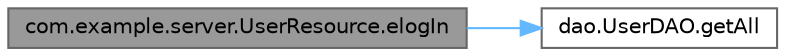 digraph "com.example.server.UserResource.elogIn"
{
 // LATEX_PDF_SIZE
  bgcolor="transparent";
  edge [fontname=Helvetica,fontsize=10,labelfontname=Helvetica,labelfontsize=10];
  node [fontname=Helvetica,fontsize=10,shape=box,height=0.2,width=0.4];
  rankdir="LR";
  Node1 [label="com.example.server.UserResource.elogIn",height=0.2,width=0.4,color="gray40", fillcolor="grey60", style="filled", fontcolor="black",tooltip=" "];
  Node1 -> Node2 [color="steelblue1",style="solid"];
  Node2 [label="dao.UserDAO.getAll",height=0.2,width=0.4,color="grey40", fillcolor="white", style="filled",URL="$classdao_1_1_user_d_a_o.html#aa131a959674d46cac55142d5c1af0c70",tooltip=" "];
}

